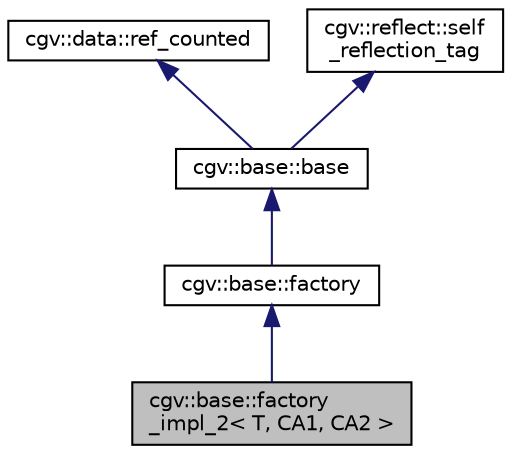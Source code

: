 digraph "cgv::base::factory_impl_2&lt; T, CA1, CA2 &gt;"
{
  bgcolor="transparent";
  edge [fontname="Helvetica",fontsize="10",labelfontname="Helvetica",labelfontsize="10"];
  node [fontname="Helvetica",fontsize="10",shape=record];
  Node1 [label="cgv::base::factory\l_impl_2\< T, CA1, CA2 \>",height=0.2,width=0.4,color="black", fillcolor="grey75", style="filled", fontcolor="black"];
  Node2 -> Node1 [dir="back",color="midnightblue",fontsize="10",style="solid",fontname="Helvetica"];
  Node2 [label="cgv::base::factory",height=0.2,width=0.4,color="black",URL="$a00027.html",tooltip="interface for a factory that allows to create objects derived from cgv::base::base ..."];
  Node3 -> Node2 [dir="back",color="midnightblue",fontsize="10",style="solid",fontname="Helvetica"];
  Node3 [label="cgv::base::base",height=0.2,width=0.4,color="black",URL="$a00019.html"];
  Node4 -> Node3 [dir="back",color="midnightblue",fontsize="10",style="solid",fontname="Helvetica"];
  Node4 [label="cgv::data::ref_counted",height=0.2,width=0.4,color="black",URL="$a00074.html"];
  Node5 -> Node3 [dir="back",color="midnightblue",fontsize="10",style="solid",fontname="Helvetica"];
  Node5 [label="cgv::reflect::self\l_reflection_tag",height=0.2,width=0.4,color="black",URL="$a00220.html",tooltip="Derive from this class to announce implementation of the method self_reflect. "];
}

